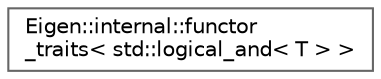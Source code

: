 digraph "Graphical Class Hierarchy"
{
 // LATEX_PDF_SIZE
  bgcolor="transparent";
  edge [fontname=Helvetica,fontsize=10,labelfontname=Helvetica,labelfontsize=10];
  node [fontname=Helvetica,fontsize=10,shape=box,height=0.2,width=0.4];
  rankdir="LR";
  Node0 [id="Node000000",label="Eigen::internal::functor\l_traits\< std::logical_and\< T \> \>",height=0.2,width=0.4,color="grey40", fillcolor="white", style="filled",URL="$structEigen_1_1internal_1_1functor__traits_3_01std_1_1logical__and_3_01T_01_4_01_4.html",tooltip=" "];
}

